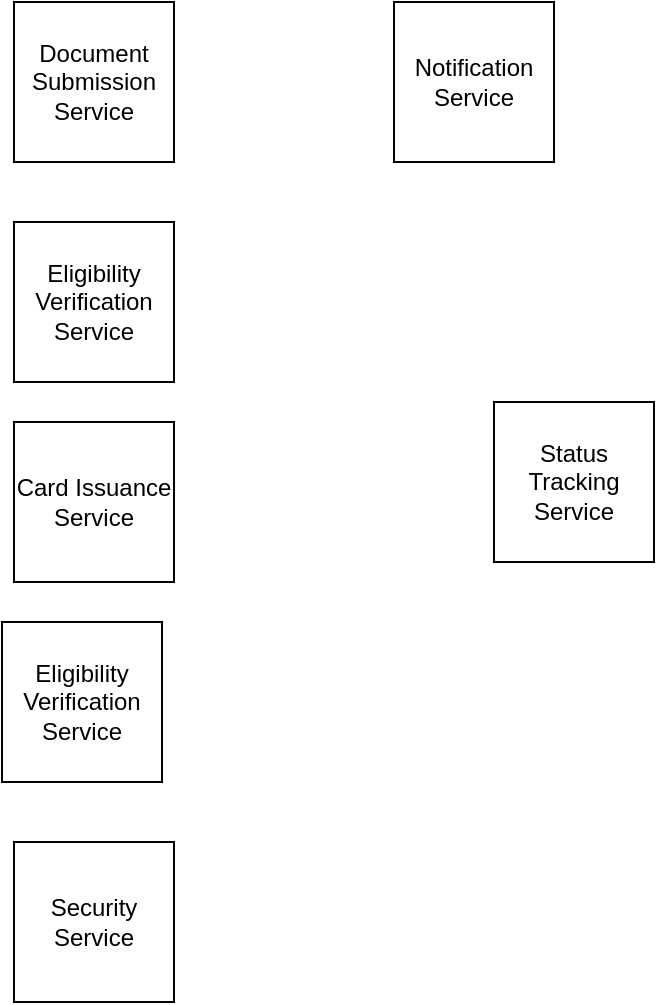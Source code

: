 <mxfile version="24.4.0" type="github">
  <diagram name="Page-1" id="LerU0bCvFQjhh9iSL9_E">
    <mxGraphModel dx="1723" dy="743" grid="1" gridSize="10" guides="1" tooltips="1" connect="1" arrows="1" fold="1" page="1" pageScale="1" pageWidth="827" pageHeight="1169" math="0" shadow="0">
      <root>
        <mxCell id="0" />
        <mxCell id="1" parent="0" />
        <mxCell id="JFElshMfYDLleOXP6mhj-1" value="Document Submission Service" style="whiteSpace=wrap;html=1;aspect=fixed;" vertex="1" parent="1">
          <mxGeometry x="340" y="60" width="80" height="80" as="geometry" />
        </mxCell>
        <mxCell id="JFElshMfYDLleOXP6mhj-2" value="Eligibility Verification Service" style="whiteSpace=wrap;html=1;aspect=fixed;" vertex="1" parent="1">
          <mxGeometry x="340" y="170" width="80" height="80" as="geometry" />
        </mxCell>
        <mxCell id="JFElshMfYDLleOXP6mhj-4" value="Card Issuance Service" style="whiteSpace=wrap;html=1;aspect=fixed;" vertex="1" parent="1">
          <mxGeometry x="340" y="270" width="80" height="80" as="geometry" />
        </mxCell>
        <mxCell id="JFElshMfYDLleOXP6mhj-5" value="Eligibility Verification Service" style="whiteSpace=wrap;html=1;aspect=fixed;" vertex="1" parent="1">
          <mxGeometry x="334" y="370" width="80" height="80" as="geometry" />
        </mxCell>
        <mxCell id="JFElshMfYDLleOXP6mhj-6" value="Status Tracking Service" style="whiteSpace=wrap;html=1;aspect=fixed;" vertex="1" parent="1">
          <mxGeometry x="580" y="260" width="80" height="80" as="geometry" />
        </mxCell>
        <mxCell id="JFElshMfYDLleOXP6mhj-7" value="Security Service" style="whiteSpace=wrap;html=1;aspect=fixed;" vertex="1" parent="1">
          <mxGeometry x="340" y="480" width="80" height="80" as="geometry" />
        </mxCell>
        <mxCell id="JFElshMfYDLleOXP6mhj-8" value="Notification Service" style="whiteSpace=wrap;html=1;aspect=fixed;" vertex="1" parent="1">
          <mxGeometry x="530" y="60" width="80" height="80" as="geometry" />
        </mxCell>
      </root>
    </mxGraphModel>
  </diagram>
</mxfile>
